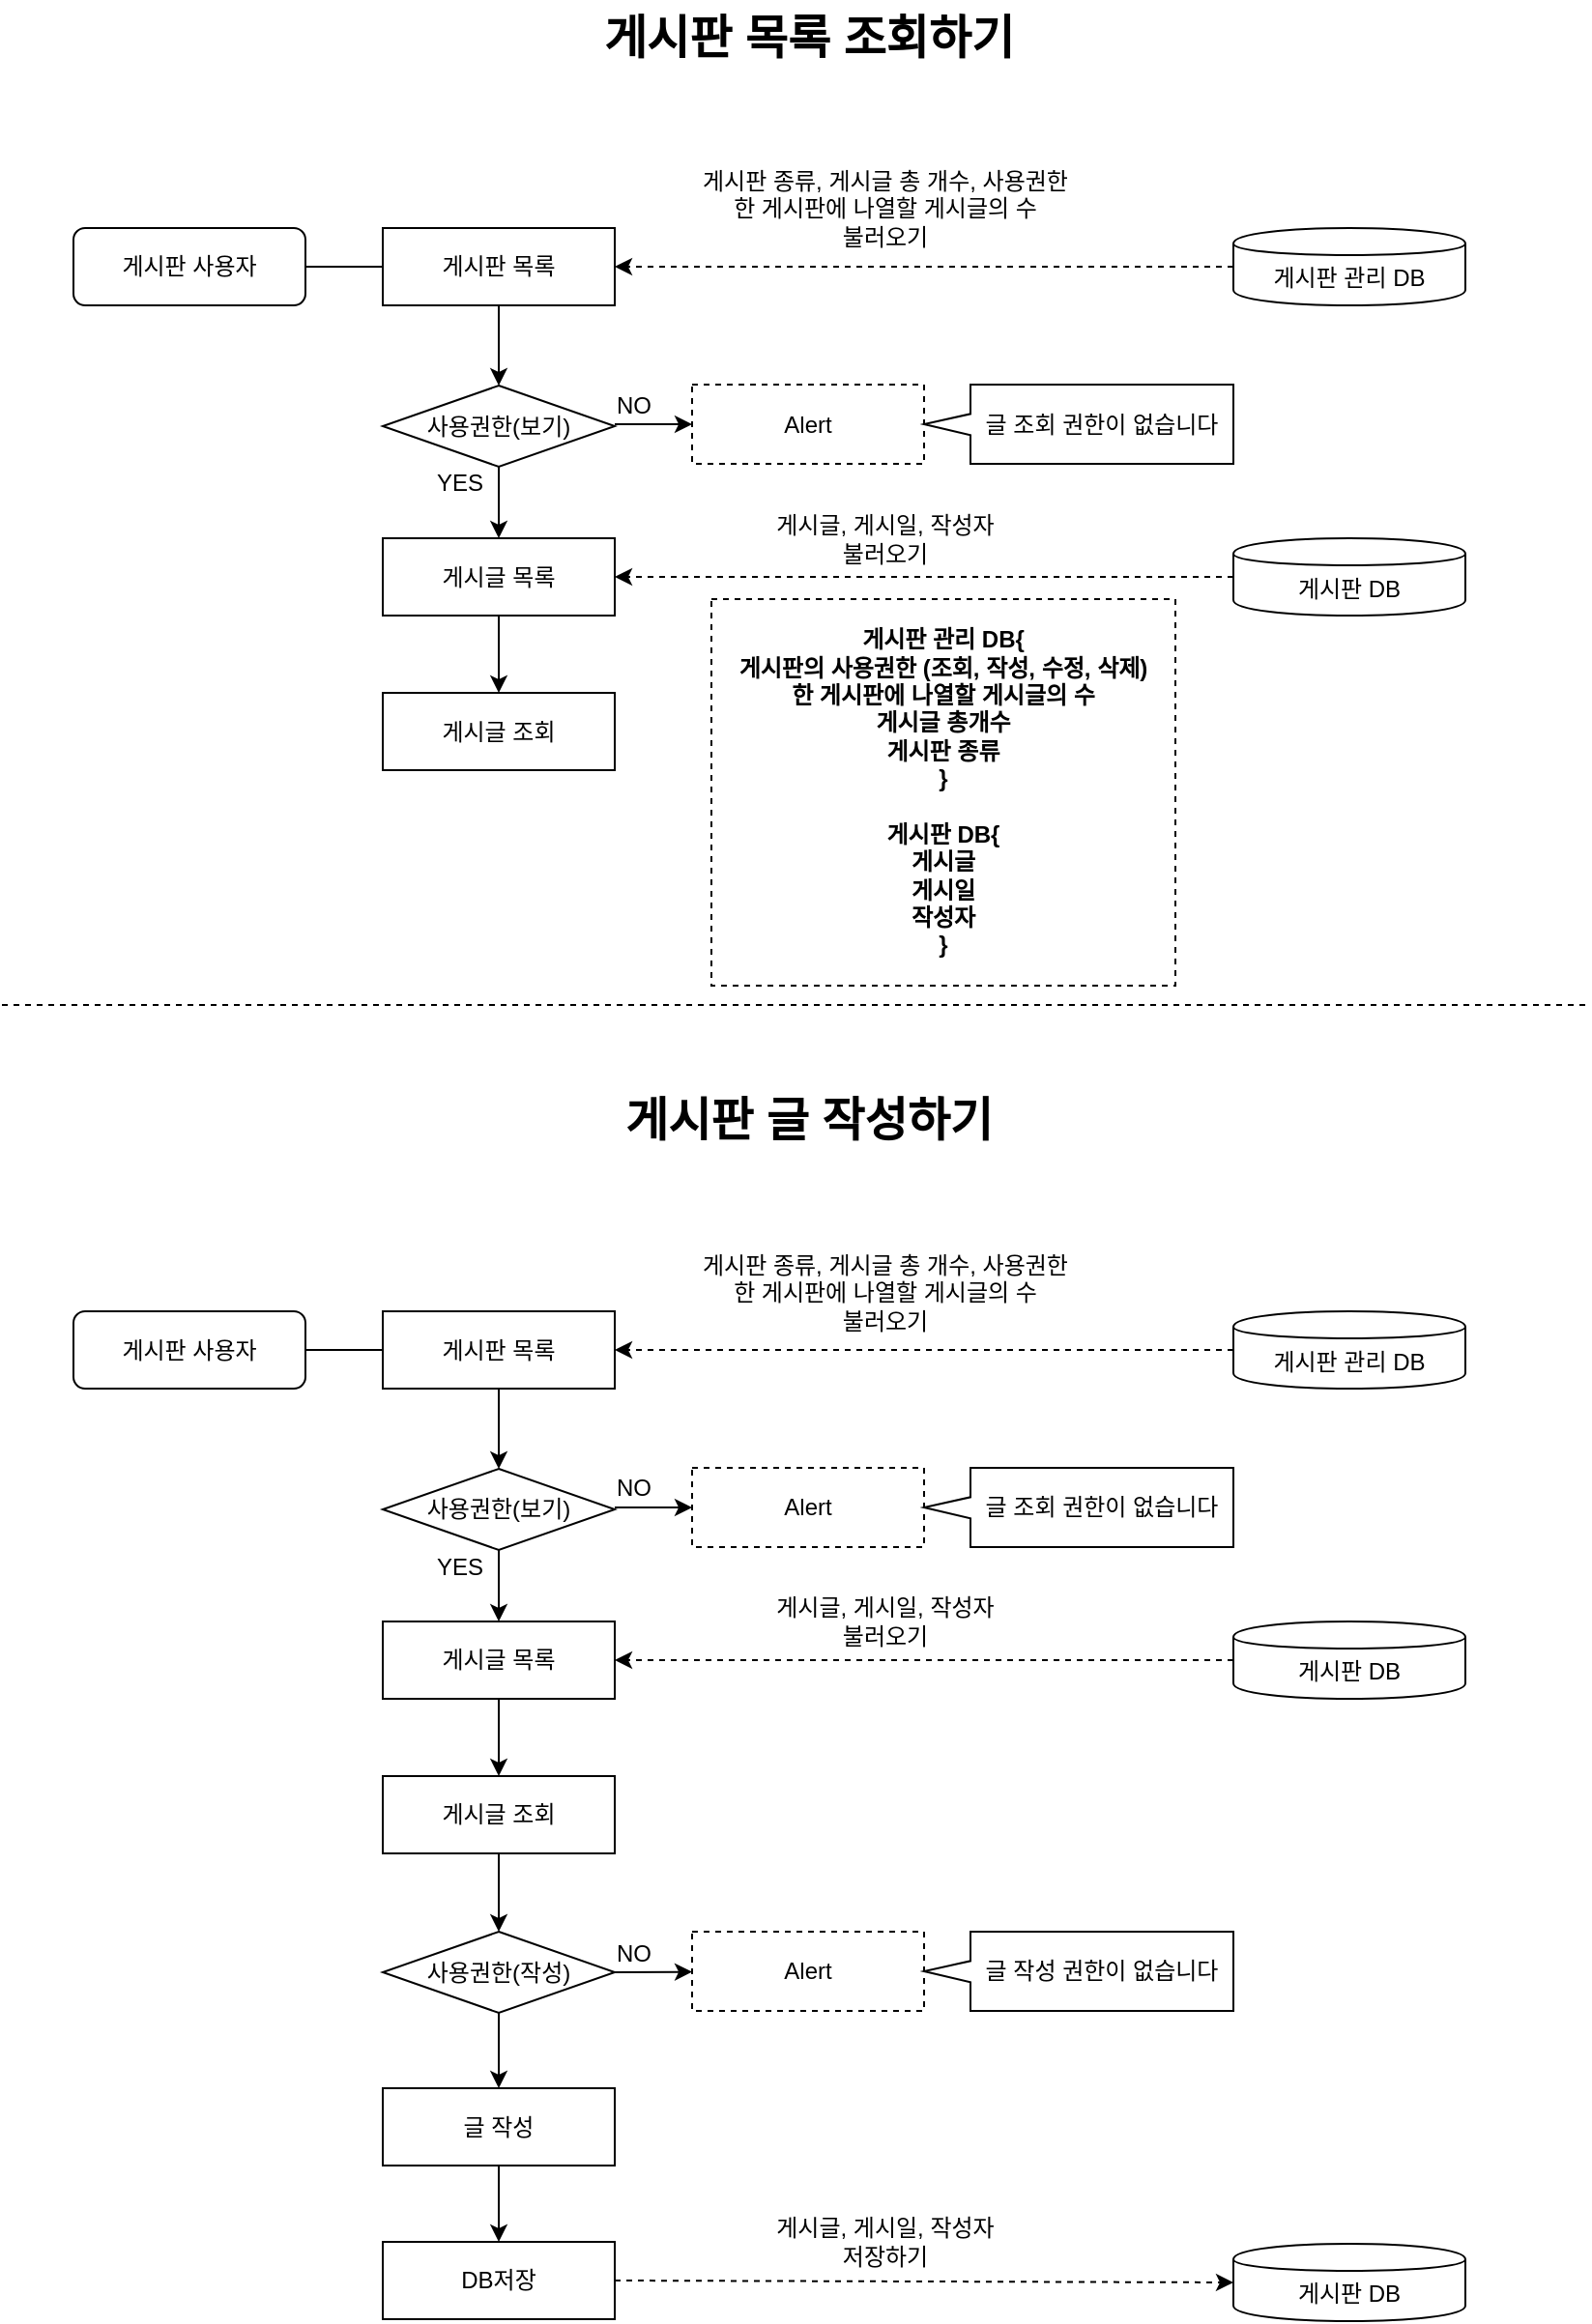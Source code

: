 <mxfile pages="1" version="11.2.3" type="github"><diagram id="8tWxrw4TjMPX8NaCwLxQ" name="Page-1"><mxGraphModel dx="1182" dy="685" grid="1" gridSize="10" guides="1" tooltips="1" connect="1" arrows="1" fold="1" page="1" pageScale="1" pageWidth="827" pageHeight="1169" math="0" shadow="0"><root><mxCell id="0"/><mxCell id="1" parent="0"/><mxCell id="r43dK0RKSGgs8FJc9CuO-5" value="게시판 관리 DB{&lt;br&gt;게시판의 사용권한 (조회, 작성, 수정, 삭제)&lt;br&gt;한 게시판에 나열할 게시글의 수&lt;br&gt;게시글 총개수&lt;br&gt;게시판 종류&lt;br&gt;}&lt;br&gt;&lt;br&gt;게시판 DB{&lt;br&gt;게시글&lt;br&gt;게시일&lt;br&gt;작성자&lt;br&gt;}" style="text;html=1;strokeColor=#000000;fillColor=none;align=center;verticalAlign=middle;whiteSpace=wrap;rounded=0;dashed=1;fontStyle=1" vertex="1" parent="1"><mxGeometry x="370" y="350" width="240" height="200" as="geometry"/></mxCell><mxCell id="r43dK0RKSGgs8FJc9CuO-35" value="게시판 목록 조회하기" style="text;strokeColor=none;fillColor=none;html=1;fontSize=24;fontStyle=1;verticalAlign=middle;align=center;" vertex="1" parent="1"><mxGeometry x="340" y="40" width="160" height="40" as="geometry"/></mxCell><mxCell id="r43dK0RKSGgs8FJc9CuO-42" value="" style="endArrow=none;dashed=1;html=1;strokeColor=#000000;strokeWidth=1;fontFamily=Helvetica;" edge="1" parent="1"><mxGeometry width="50" height="50" relative="1" as="geometry"><mxPoint x="3" y="560" as="sourcePoint"/><mxPoint x="823" y="560" as="targetPoint"/></mxGeometry></mxCell><mxCell id="r43dK0RKSGgs8FJc9CuO-43" value="게시판 글 작성하기" style="text;strokeColor=none;fillColor=none;html=1;fontSize=24;fontStyle=1;verticalAlign=middle;align=center;" vertex="1" parent="1"><mxGeometry x="340" y="600" width="160" height="40" as="geometry"/></mxCell><mxCell id="r43dK0RKSGgs8FJc9CuO-46" value="게시판 사용자" style="rounded=1;whiteSpace=wrap;html=1;" vertex="1" parent="1"><mxGeometry x="40" y="718.5" width="120" height="40" as="geometry"/></mxCell><mxCell id="r43dK0RKSGgs8FJc9CuO-47" value="게시판 관리 DB" style="shape=cylinder;whiteSpace=wrap;html=1;boundedLbl=1;backgroundOutline=1;" vertex="1" parent="1"><mxGeometry x="640" y="718.5" width="120" height="40" as="geometry"/></mxCell><mxCell id="r43dK0RKSGgs8FJc9CuO-48" value="" style="endArrow=classic;dashed=1;html=1;exitX=0;exitY=0.5;exitDx=0;exitDy=0;endFill=1;entryX=1;entryY=0.5;entryDx=0;entryDy=0;" edge="1" source="r43dK0RKSGgs8FJc9CuO-47" target="r43dK0RKSGgs8FJc9CuO-52" parent="1"><mxGeometry width="50" height="50" relative="1" as="geometry"><mxPoint x="30" y="1108.5" as="sourcePoint"/><mxPoint x="340" y="768.5" as="targetPoint"/></mxGeometry></mxCell><mxCell id="r43dK0RKSGgs8FJc9CuO-49" value="게시판 종류, 게시글 총 개수, 사용권한&lt;br&gt;한 게시판에 나열할 게시글의 수&lt;br&gt;불러오기" style="text;html=1;strokeColor=none;fillColor=none;align=center;verticalAlign=middle;whiteSpace=wrap;rounded=0;" vertex="1" parent="1"><mxGeometry x="355" y="698.5" width="210" height="20" as="geometry"/></mxCell><mxCell id="r43dK0RKSGgs8FJc9CuO-50" value="" style="endArrow=none;html=1;entryX=1;entryY=0.5;entryDx=0;entryDy=0;exitX=0;exitY=0.5;exitDx=0;exitDy=0;" edge="1" source="r43dK0RKSGgs8FJc9CuO-52" target="r43dK0RKSGgs8FJc9CuO-46" parent="1"><mxGeometry width="50" height="50" relative="1" as="geometry"><mxPoint x="200" y="658.5" as="sourcePoint"/><mxPoint x="90" y="778.5" as="targetPoint"/></mxGeometry></mxCell><mxCell id="r43dK0RKSGgs8FJc9CuO-74" style="edgeStyle=none;rounded=0;orthogonalLoop=1;jettySize=auto;html=1;exitX=0.5;exitY=1;exitDx=0;exitDy=0;entryX=0.5;entryY=0;entryDx=0;entryDy=0;startArrow=none;startFill=0;endArrow=classic;endFill=1;strokeColor=#000000;strokeWidth=1;fontFamily=Helvetica;" edge="1" parent="1" source="r43dK0RKSGgs8FJc9CuO-52" target="r43dK0RKSGgs8FJc9CuO-73"><mxGeometry relative="1" as="geometry"/></mxCell><mxCell id="r43dK0RKSGgs8FJc9CuO-52" value="게시판 목록" style="rounded=0;whiteSpace=wrap;html=1;" vertex="1" parent="1"><mxGeometry x="200" y="718.5" width="120" height="40" as="geometry"/></mxCell><mxCell id="r43dK0RKSGgs8FJc9CuO-53" style="rounded=0;orthogonalLoop=1;jettySize=auto;html=1;exitX=0;exitY=0.5;exitDx=0;exitDy=0;fontFamily=Helvetica;strokeColor=#000000;strokeWidth=1;startArrow=none;startFill=0;endArrow=classic;endFill=1;dashed=1;entryX=1;entryY=0.5;entryDx=0;entryDy=0;" edge="1" source="r43dK0RKSGgs8FJc9CuO-56" target="r43dK0RKSGgs8FJc9CuO-55" parent="1"><mxGeometry relative="1" as="geometry"><mxPoint x="470" y="949" as="targetPoint"/></mxGeometry></mxCell><mxCell id="r43dK0RKSGgs8FJc9CuO-54" style="edgeStyle=none;rounded=0;orthogonalLoop=1;jettySize=auto;html=1;exitX=0.5;exitY=1;exitDx=0;exitDy=0;entryX=0.5;entryY=0;entryDx=0;entryDy=0;startArrow=none;startFill=0;endArrow=classic;endFill=1;strokeColor=#000000;strokeWidth=1;fontFamily=Helvetica;" edge="1" source="r43dK0RKSGgs8FJc9CuO-55" parent="1"><mxGeometry relative="1" as="geometry"><mxPoint x="260" y="959" as="targetPoint"/></mxGeometry></mxCell><mxCell id="r43dK0RKSGgs8FJc9CuO-55" value="게시글 목록" style="rounded=0;whiteSpace=wrap;html=1;" vertex="1" parent="1"><mxGeometry x="200" y="879" width="120" height="40" as="geometry"/></mxCell><mxCell id="r43dK0RKSGgs8FJc9CuO-56" value="게시판 DB" style="shape=cylinder;whiteSpace=wrap;html=1;boundedLbl=1;backgroundOutline=1;" vertex="1" parent="1"><mxGeometry x="640" y="879" width="120" height="40" as="geometry"/></mxCell><mxCell id="r43dK0RKSGgs8FJc9CuO-57" value="게시글, 게시일, 작성자&lt;br&gt;불러오기" style="text;html=1;strokeColor=none;fillColor=none;align=center;verticalAlign=middle;whiteSpace=wrap;rounded=0;" vertex="1" parent="1"><mxGeometry x="375" y="869" width="170" height="20" as="geometry"/></mxCell><mxCell id="r43dK0RKSGgs8FJc9CuO-60" style="edgeStyle=none;rounded=0;orthogonalLoop=1;jettySize=auto;html=1;exitX=0.5;exitY=1;exitDx=0;exitDy=0;entryX=0.5;entryY=0;entryDx=0;entryDy=0;startArrow=none;startFill=0;endArrow=classic;endFill=1;strokeColor=#000000;strokeWidth=1;fontFamily=Helvetica;" edge="1" parent="1" source="r43dK0RKSGgs8FJc9CuO-58" target="r43dK0RKSGgs8FJc9CuO-59"><mxGeometry relative="1" as="geometry"/></mxCell><mxCell id="r43dK0RKSGgs8FJc9CuO-58" value="게시글 조회" style="rounded=0;whiteSpace=wrap;html=1;" vertex="1" parent="1"><mxGeometry x="200" y="959" width="120" height="40" as="geometry"/></mxCell><mxCell id="r43dK0RKSGgs8FJc9CuO-63" style="edgeStyle=none;rounded=0;orthogonalLoop=1;jettySize=auto;html=1;exitX=1;exitY=0.5;exitDx=0;exitDy=0;startArrow=none;startFill=0;endArrow=classic;endFill=1;strokeColor=#000000;strokeWidth=1;fontFamily=Helvetica;" edge="1" parent="1" source="r43dK0RKSGgs8FJc9CuO-59" target="r43dK0RKSGgs8FJc9CuO-62"><mxGeometry relative="1" as="geometry"/></mxCell><mxCell id="r43dK0RKSGgs8FJc9CuO-70" style="edgeStyle=none;rounded=0;orthogonalLoop=1;jettySize=auto;html=1;exitX=0.5;exitY=1;exitDx=0;exitDy=0;entryX=0.5;entryY=0;entryDx=0;entryDy=0;startArrow=none;startFill=0;endArrow=classic;endFill=1;strokeColor=#000000;strokeWidth=1;fontFamily=Helvetica;" edge="1" parent="1" source="r43dK0RKSGgs8FJc9CuO-59" target="r43dK0RKSGgs8FJc9CuO-67"><mxGeometry relative="1" as="geometry"/></mxCell><mxCell id="r43dK0RKSGgs8FJc9CuO-59" value="사용권한(작성)" style="rhombus;whiteSpace=wrap;html=1;rounded=0;strokeColor=#000000;fontFamily=Helvetica;align=center;" vertex="1" parent="1"><mxGeometry x="200" y="1039.5" width="120" height="42" as="geometry"/></mxCell><mxCell id="r43dK0RKSGgs8FJc9CuO-62" value="Alert" style="rounded=0;whiteSpace=wrap;html=1;strokeColor=#000000;fontFamily=Helvetica;align=center;dashed=1;" vertex="1" parent="1"><mxGeometry x="360" y="1039.5" width="120" height="41" as="geometry"/></mxCell><mxCell id="r43dK0RKSGgs8FJc9CuO-64" value="글 작성 권한이 없습니다" style="shape=callout;whiteSpace=wrap;html=1;perimeter=calloutPerimeter;rounded=0;strokeColor=#000000;fontFamily=Helvetica;align=center;direction=south;size=24;position=0.37;base=11;" vertex="1" parent="1"><mxGeometry x="480" y="1039.5" width="160" height="41" as="geometry"/></mxCell><mxCell id="r43dK0RKSGgs8FJc9CuO-66" value="NO" style="text;html=1;strokeColor=none;fillColor=none;align=center;verticalAlign=middle;whiteSpace=wrap;rounded=0;dashed=1;fontFamily=Helvetica;" vertex="1" parent="1"><mxGeometry x="310" y="1040.5" width="40" height="20" as="geometry"/></mxCell><mxCell id="r43dK0RKSGgs8FJc9CuO-105" style="edgeStyle=none;rounded=0;orthogonalLoop=1;jettySize=auto;html=1;exitX=0.5;exitY=1;exitDx=0;exitDy=0;entryX=0.5;entryY=0;entryDx=0;entryDy=0;startArrow=none;startFill=0;endArrow=classic;endFill=1;strokeColor=#000000;strokeWidth=1;fontFamily=Helvetica;" edge="1" parent="1" source="r43dK0RKSGgs8FJc9CuO-67" target="r43dK0RKSGgs8FJc9CuO-104"><mxGeometry relative="1" as="geometry"/></mxCell><mxCell id="r43dK0RKSGgs8FJc9CuO-67" value="글 작성" style="rounded=0;whiteSpace=wrap;html=1;" vertex="1" parent="1"><mxGeometry x="200" y="1120.5" width="120" height="40" as="geometry"/></mxCell><mxCell id="r43dK0RKSGgs8FJc9CuO-75" style="edgeStyle=none;rounded=0;orthogonalLoop=1;jettySize=auto;html=1;exitX=0.5;exitY=1;exitDx=0;exitDy=0;entryX=0.5;entryY=0;entryDx=0;entryDy=0;startArrow=none;startFill=0;endArrow=classic;endFill=1;strokeColor=#000000;strokeWidth=1;fontFamily=Helvetica;" edge="1" parent="1" source="r43dK0RKSGgs8FJc9CuO-73" target="r43dK0RKSGgs8FJc9CuO-55"><mxGeometry relative="1" as="geometry"/></mxCell><mxCell id="r43dK0RKSGgs8FJc9CuO-73" value="사용권한(보기)" style="rhombus;whiteSpace=wrap;html=1;rounded=0;strokeColor=#000000;fontFamily=Helvetica;align=center;" vertex="1" parent="1"><mxGeometry x="200" y="800" width="120" height="42" as="geometry"/></mxCell><mxCell id="r43dK0RKSGgs8FJc9CuO-78" style="edgeStyle=none;rounded=0;orthogonalLoop=1;jettySize=auto;html=1;exitX=0.25;exitY=1;exitDx=0;exitDy=0;startArrow=none;startFill=0;endArrow=classic;endFill=1;strokeColor=#000000;strokeWidth=1;fontFamily=Helvetica;" edge="1" parent="1" source="r43dK0RKSGgs8FJc9CuO-76" target="r43dK0RKSGgs8FJc9CuO-77"><mxGeometry relative="1" as="geometry"/></mxCell><mxCell id="r43dK0RKSGgs8FJc9CuO-76" value="NO" style="text;html=1;strokeColor=none;fillColor=none;align=center;verticalAlign=middle;whiteSpace=wrap;rounded=0;dashed=1;fontFamily=Helvetica;" vertex="1" parent="1"><mxGeometry x="310" y="800" width="40" height="20" as="geometry"/></mxCell><mxCell id="r43dK0RKSGgs8FJc9CuO-77" value="Alert" style="rounded=0;whiteSpace=wrap;html=1;strokeColor=#000000;fontFamily=Helvetica;align=center;dashed=1;" vertex="1" parent="1"><mxGeometry x="360" y="799.5" width="120" height="41" as="geometry"/></mxCell><mxCell id="r43dK0RKSGgs8FJc9CuO-79" value="글 조회 권한이 없습니다" style="shape=callout;whiteSpace=wrap;html=1;perimeter=calloutPerimeter;rounded=0;strokeColor=#000000;fontFamily=Helvetica;align=center;direction=south;size=24;position=0.37;base=11;" vertex="1" parent="1"><mxGeometry x="480" y="799.5" width="160" height="41" as="geometry"/></mxCell><mxCell id="r43dK0RKSGgs8FJc9CuO-80" value="YES" style="text;html=1;strokeColor=none;fillColor=none;align=center;verticalAlign=middle;whiteSpace=wrap;rounded=0;dashed=1;fontFamily=Helvetica;" vertex="1" parent="1"><mxGeometry x="220" y="840.5" width="40" height="20" as="geometry"/></mxCell><mxCell id="r43dK0RKSGgs8FJc9CuO-84" value="게시판 사용자" style="rounded=1;whiteSpace=wrap;html=1;" vertex="1" parent="1"><mxGeometry x="40" y="158" width="120" height="40" as="geometry"/></mxCell><mxCell id="r43dK0RKSGgs8FJc9CuO-85" value="게시판 관리 DB" style="shape=cylinder;whiteSpace=wrap;html=1;boundedLbl=1;backgroundOutline=1;" vertex="1" parent="1"><mxGeometry x="640" y="158" width="120" height="40" as="geometry"/></mxCell><mxCell id="r43dK0RKSGgs8FJc9CuO-86" value="" style="endArrow=classic;dashed=1;html=1;exitX=0;exitY=0.5;exitDx=0;exitDy=0;endFill=1;entryX=1;entryY=0.5;entryDx=0;entryDy=0;" edge="1" parent="1" source="r43dK0RKSGgs8FJc9CuO-85" target="r43dK0RKSGgs8FJc9CuO-90"><mxGeometry width="50" height="50" relative="1" as="geometry"><mxPoint x="30" y="548" as="sourcePoint"/><mxPoint x="340" y="208" as="targetPoint"/></mxGeometry></mxCell><mxCell id="r43dK0RKSGgs8FJc9CuO-87" value="게시판 종류, 게시글 총 개수, 사용권한&lt;br&gt;한 게시판에 나열할 게시글의 수&lt;br&gt;불러오기" style="text;html=1;strokeColor=none;fillColor=none;align=center;verticalAlign=middle;whiteSpace=wrap;rounded=0;" vertex="1" parent="1"><mxGeometry x="355" y="138" width="210" height="20" as="geometry"/></mxCell><mxCell id="r43dK0RKSGgs8FJc9CuO-88" value="" style="endArrow=none;html=1;entryX=1;entryY=0.5;entryDx=0;entryDy=0;exitX=0;exitY=0.5;exitDx=0;exitDy=0;" edge="1" parent="1" source="r43dK0RKSGgs8FJc9CuO-90" target="r43dK0RKSGgs8FJc9CuO-84"><mxGeometry width="50" height="50" relative="1" as="geometry"><mxPoint x="200" y="98" as="sourcePoint"/><mxPoint x="90" y="218" as="targetPoint"/></mxGeometry></mxCell><mxCell id="r43dK0RKSGgs8FJc9CuO-89" style="edgeStyle=none;rounded=0;orthogonalLoop=1;jettySize=auto;html=1;exitX=0.5;exitY=1;exitDx=0;exitDy=0;entryX=0.5;entryY=0;entryDx=0;entryDy=0;startArrow=none;startFill=0;endArrow=classic;endFill=1;strokeColor=#000000;strokeWidth=1;fontFamily=Helvetica;" edge="1" parent="1" source="r43dK0RKSGgs8FJc9CuO-90" target="r43dK0RKSGgs8FJc9CuO-98"><mxGeometry relative="1" as="geometry"/></mxCell><mxCell id="r43dK0RKSGgs8FJc9CuO-90" value="게시판 목록" style="rounded=0;whiteSpace=wrap;html=1;" vertex="1" parent="1"><mxGeometry x="200" y="158" width="120" height="40" as="geometry"/></mxCell><mxCell id="r43dK0RKSGgs8FJc9CuO-91" style="rounded=0;orthogonalLoop=1;jettySize=auto;html=1;exitX=0;exitY=0.5;exitDx=0;exitDy=0;fontFamily=Helvetica;strokeColor=#000000;strokeWidth=1;startArrow=none;startFill=0;endArrow=classic;endFill=1;dashed=1;entryX=1;entryY=0.5;entryDx=0;entryDy=0;" edge="1" parent="1" source="r43dK0RKSGgs8FJc9CuO-94" target="r43dK0RKSGgs8FJc9CuO-93"><mxGeometry relative="1" as="geometry"><mxPoint x="470" y="388.5" as="targetPoint"/></mxGeometry></mxCell><mxCell id="r43dK0RKSGgs8FJc9CuO-92" style="edgeStyle=none;rounded=0;orthogonalLoop=1;jettySize=auto;html=1;exitX=0.5;exitY=1;exitDx=0;exitDy=0;entryX=0.5;entryY=0;entryDx=0;entryDy=0;startArrow=none;startFill=0;endArrow=classic;endFill=1;strokeColor=#000000;strokeWidth=1;fontFamily=Helvetica;" edge="1" parent="1" source="r43dK0RKSGgs8FJc9CuO-93"><mxGeometry relative="1" as="geometry"><mxPoint x="260" y="398.5" as="targetPoint"/></mxGeometry></mxCell><mxCell id="r43dK0RKSGgs8FJc9CuO-93" value="게시글 목록" style="rounded=0;whiteSpace=wrap;html=1;" vertex="1" parent="1"><mxGeometry x="200" y="318.5" width="120" height="40" as="geometry"/></mxCell><mxCell id="r43dK0RKSGgs8FJc9CuO-94" value="게시판 DB" style="shape=cylinder;whiteSpace=wrap;html=1;boundedLbl=1;backgroundOutline=1;" vertex="1" parent="1"><mxGeometry x="640" y="318.5" width="120" height="40" as="geometry"/></mxCell><mxCell id="r43dK0RKSGgs8FJc9CuO-95" value="게시글, 게시일, 작성자&lt;br&gt;불러오기" style="text;html=1;strokeColor=none;fillColor=none;align=center;verticalAlign=middle;whiteSpace=wrap;rounded=0;" vertex="1" parent="1"><mxGeometry x="375" y="308.5" width="170" height="20" as="geometry"/></mxCell><mxCell id="r43dK0RKSGgs8FJc9CuO-96" value="게시글 조회" style="rounded=0;whiteSpace=wrap;html=1;" vertex="1" parent="1"><mxGeometry x="200" y="398.5" width="120" height="40" as="geometry"/></mxCell><mxCell id="r43dK0RKSGgs8FJc9CuO-97" style="edgeStyle=none;rounded=0;orthogonalLoop=1;jettySize=auto;html=1;exitX=0.5;exitY=1;exitDx=0;exitDy=0;entryX=0.5;entryY=0;entryDx=0;entryDy=0;startArrow=none;startFill=0;endArrow=classic;endFill=1;strokeColor=#000000;strokeWidth=1;fontFamily=Helvetica;" edge="1" parent="1" source="r43dK0RKSGgs8FJc9CuO-98" target="r43dK0RKSGgs8FJc9CuO-93"><mxGeometry relative="1" as="geometry"/></mxCell><mxCell id="r43dK0RKSGgs8FJc9CuO-98" value="사용권한(보기)" style="rhombus;whiteSpace=wrap;html=1;rounded=0;strokeColor=#000000;fontFamily=Helvetica;align=center;" vertex="1" parent="1"><mxGeometry x="200" y="239.5" width="120" height="42" as="geometry"/></mxCell><mxCell id="r43dK0RKSGgs8FJc9CuO-99" style="edgeStyle=none;rounded=0;orthogonalLoop=1;jettySize=auto;html=1;exitX=0.25;exitY=1;exitDx=0;exitDy=0;startArrow=none;startFill=0;endArrow=classic;endFill=1;strokeColor=#000000;strokeWidth=1;fontFamily=Helvetica;" edge="1" parent="1" source="r43dK0RKSGgs8FJc9CuO-100" target="r43dK0RKSGgs8FJc9CuO-101"><mxGeometry relative="1" as="geometry"/></mxCell><mxCell id="r43dK0RKSGgs8FJc9CuO-100" value="NO" style="text;html=1;strokeColor=none;fillColor=none;align=center;verticalAlign=middle;whiteSpace=wrap;rounded=0;dashed=1;fontFamily=Helvetica;" vertex="1" parent="1"><mxGeometry x="310" y="239.5" width="40" height="20" as="geometry"/></mxCell><mxCell id="r43dK0RKSGgs8FJc9CuO-101" value="Alert" style="rounded=0;whiteSpace=wrap;html=1;strokeColor=#000000;fontFamily=Helvetica;align=center;dashed=1;" vertex="1" parent="1"><mxGeometry x="360" y="239" width="120" height="41" as="geometry"/></mxCell><mxCell id="r43dK0RKSGgs8FJc9CuO-102" value="글 조회 권한이 없습니다" style="shape=callout;whiteSpace=wrap;html=1;perimeter=calloutPerimeter;rounded=0;strokeColor=#000000;fontFamily=Helvetica;align=center;direction=south;size=24;position=0.37;base=11;" vertex="1" parent="1"><mxGeometry x="480" y="239" width="160" height="41" as="geometry"/></mxCell><mxCell id="r43dK0RKSGgs8FJc9CuO-103" value="YES" style="text;html=1;strokeColor=none;fillColor=none;align=center;verticalAlign=middle;whiteSpace=wrap;rounded=0;dashed=1;fontFamily=Helvetica;" vertex="1" parent="1"><mxGeometry x="220" y="280" width="40" height="20" as="geometry"/></mxCell><mxCell id="r43dK0RKSGgs8FJc9CuO-107" style="edgeStyle=none;rounded=0;orthogonalLoop=1;jettySize=auto;html=1;exitX=1;exitY=0.5;exitDx=0;exitDy=0;entryX=0;entryY=0.5;entryDx=0;entryDy=0;startArrow=none;startFill=0;endArrow=classic;endFill=1;strokeColor=#000000;strokeWidth=1;fontFamily=Helvetica;dashed=1;" edge="1" parent="1" source="r43dK0RKSGgs8FJc9CuO-104" target="r43dK0RKSGgs8FJc9CuO-106"><mxGeometry relative="1" as="geometry"/></mxCell><mxCell id="r43dK0RKSGgs8FJc9CuO-104" value="DB저장" style="rounded=0;whiteSpace=wrap;html=1;" vertex="1" parent="1"><mxGeometry x="200" y="1200" width="120" height="40" as="geometry"/></mxCell><mxCell id="r43dK0RKSGgs8FJc9CuO-106" value="게시판 DB" style="shape=cylinder;whiteSpace=wrap;html=1;boundedLbl=1;backgroundOutline=1;" vertex="1" parent="1"><mxGeometry x="640" y="1201" width="120" height="40" as="geometry"/></mxCell><mxCell id="r43dK0RKSGgs8FJc9CuO-108" value="게시글, 게시일, 작성자&lt;br&gt;저장하기" style="text;html=1;strokeColor=none;fillColor=none;align=center;verticalAlign=middle;whiteSpace=wrap;rounded=0;" vertex="1" parent="1"><mxGeometry x="375" y="1190" width="170" height="20" as="geometry"/></mxCell></root></mxGraphModel></diagram></mxfile>